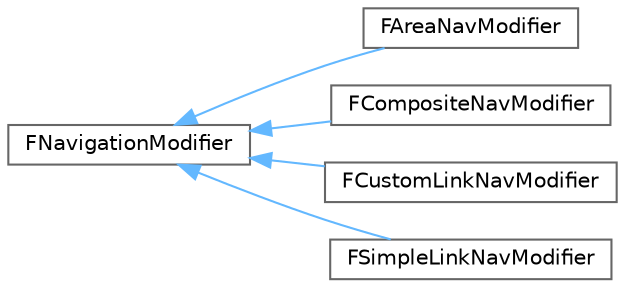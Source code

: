digraph "Graphical Class Hierarchy"
{
 // INTERACTIVE_SVG=YES
 // LATEX_PDF_SIZE
  bgcolor="transparent";
  edge [fontname=Helvetica,fontsize=10,labelfontname=Helvetica,labelfontsize=10];
  node [fontname=Helvetica,fontsize=10,shape=box,height=0.2,width=0.4];
  rankdir="LR";
  Node0 [id="Node000000",label="FNavigationModifier",height=0.2,width=0.4,color="grey40", fillcolor="white", style="filled",URL="$dd/daf/structFNavigationModifier.html",tooltip=" "];
  Node0 -> Node1 [id="edge4462_Node000000_Node000001",dir="back",color="steelblue1",style="solid",tooltip=" "];
  Node1 [id="Node000001",label="FAreaNavModifier",height=0.2,width=0.4,color="grey40", fillcolor="white", style="filled",URL="$dc/d50/structFAreaNavModifier.html",tooltip="Area modifier: base."];
  Node0 -> Node2 [id="edge4463_Node000000_Node000002",dir="back",color="steelblue1",style="solid",tooltip=" "];
  Node2 [id="Node000002",label="FCompositeNavModifier",height=0.2,width=0.4,color="grey40", fillcolor="white", style="filled",URL="$dd/deb/structFCompositeNavModifier.html",tooltip=" "];
  Node0 -> Node3 [id="edge4464_Node000000_Node000003",dir="back",color="steelblue1",style="solid",tooltip=" "];
  Node3 [id="Node000003",label="FCustomLinkNavModifier",height=0.2,width=0.4,color="grey40", fillcolor="white", style="filled",URL="$d4/d5c/structFCustomLinkNavModifier.html",tooltip=" "];
  Node0 -> Node4 [id="edge4465_Node000000_Node000004",dir="back",color="steelblue1",style="solid",tooltip=" "];
  Node4 [id="Node000004",label="FSimpleLinkNavModifier",height=0.2,width=0.4,color="grey40", fillcolor="white", style="filled",URL="$db/d28/structFSimpleLinkNavModifier.html",tooltip="This modifier allows defining ad-hoc navigation links defining connections in an straightforward way."];
}
